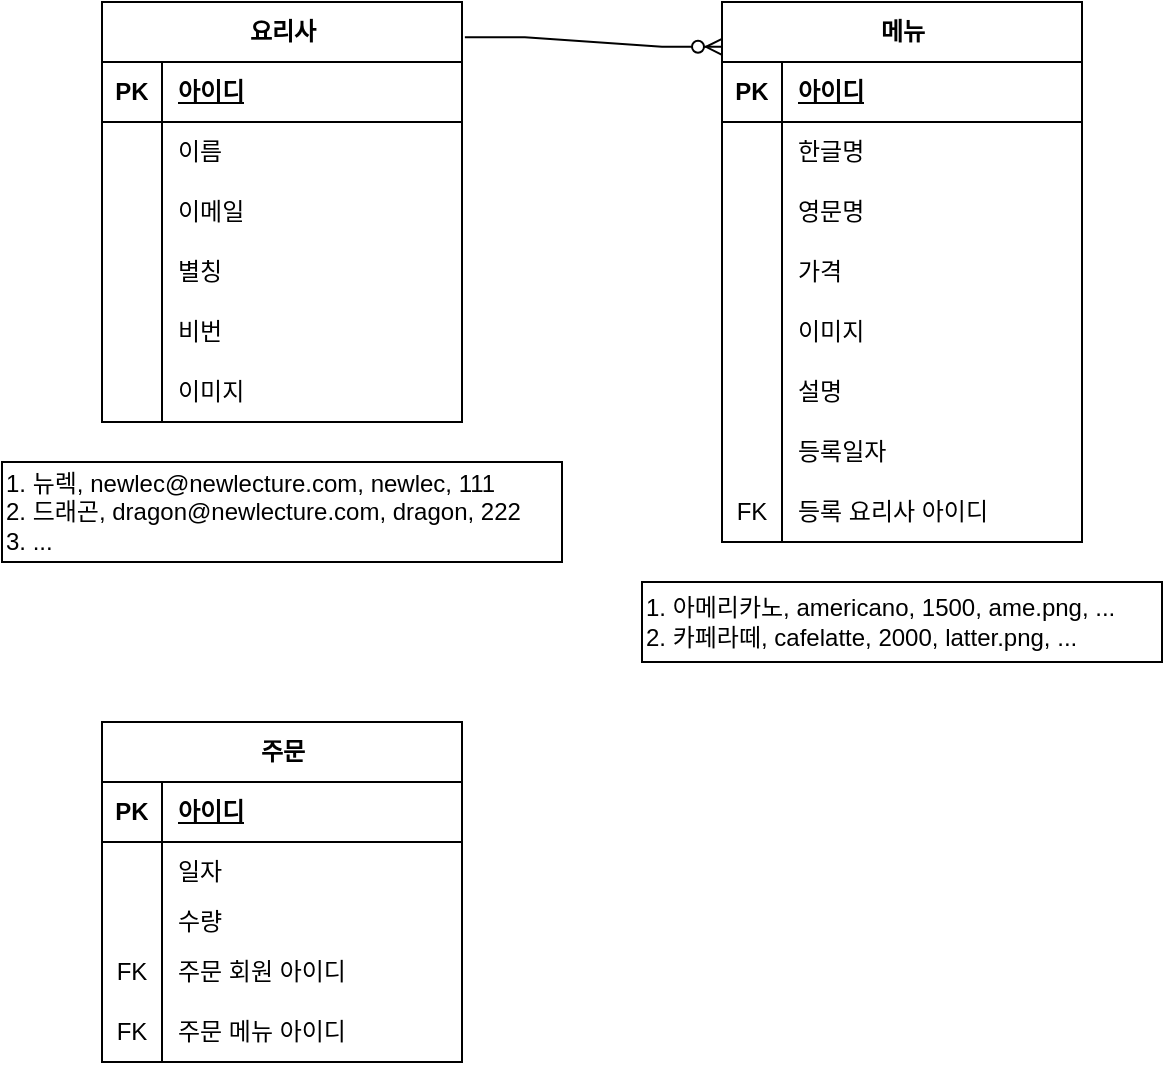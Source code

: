 <mxfile version="26.1.3">
  <diagram name="페이지-1" id="y4Y9PpMj5XMUW-volZBR">
    <mxGraphModel dx="743" dy="534" grid="1" gridSize="10" guides="1" tooltips="1" connect="1" arrows="1" fold="1" page="1" pageScale="1" pageWidth="827" pageHeight="1169" math="0" shadow="0">
      <root>
        <mxCell id="0" />
        <mxCell id="1" parent="0" />
        <mxCell id="IBh-1EUDVrMJ4g45w1ma-1" value="요리사" style="shape=table;startSize=30;container=1;collapsible=1;childLayout=tableLayout;fixedRows=1;rowLines=0;fontStyle=1;align=center;resizeLast=1;html=1;" vertex="1" parent="1">
          <mxGeometry x="250" y="270" width="180" height="210" as="geometry" />
        </mxCell>
        <mxCell id="IBh-1EUDVrMJ4g45w1ma-2" value="" style="shape=tableRow;horizontal=0;startSize=0;swimlaneHead=0;swimlaneBody=0;fillColor=none;collapsible=0;dropTarget=0;points=[[0,0.5],[1,0.5]];portConstraint=eastwest;top=0;left=0;right=0;bottom=1;" vertex="1" parent="IBh-1EUDVrMJ4g45w1ma-1">
          <mxGeometry y="30" width="180" height="30" as="geometry" />
        </mxCell>
        <mxCell id="IBh-1EUDVrMJ4g45w1ma-3" value="PK" style="shape=partialRectangle;connectable=0;fillColor=none;top=0;left=0;bottom=0;right=0;fontStyle=1;overflow=hidden;whiteSpace=wrap;html=1;" vertex="1" parent="IBh-1EUDVrMJ4g45w1ma-2">
          <mxGeometry width="30" height="30" as="geometry">
            <mxRectangle width="30" height="30" as="alternateBounds" />
          </mxGeometry>
        </mxCell>
        <mxCell id="IBh-1EUDVrMJ4g45w1ma-4" value="아이디" style="shape=partialRectangle;connectable=0;fillColor=none;top=0;left=0;bottom=0;right=0;align=left;spacingLeft=6;fontStyle=5;overflow=hidden;whiteSpace=wrap;html=1;" vertex="1" parent="IBh-1EUDVrMJ4g45w1ma-2">
          <mxGeometry x="30" width="150" height="30" as="geometry">
            <mxRectangle width="150" height="30" as="alternateBounds" />
          </mxGeometry>
        </mxCell>
        <mxCell id="IBh-1EUDVrMJ4g45w1ma-5" value="" style="shape=tableRow;horizontal=0;startSize=0;swimlaneHead=0;swimlaneBody=0;fillColor=none;collapsible=0;dropTarget=0;points=[[0,0.5],[1,0.5]];portConstraint=eastwest;top=0;left=0;right=0;bottom=0;" vertex="1" parent="IBh-1EUDVrMJ4g45w1ma-1">
          <mxGeometry y="60" width="180" height="30" as="geometry" />
        </mxCell>
        <mxCell id="IBh-1EUDVrMJ4g45w1ma-6" value="" style="shape=partialRectangle;connectable=0;fillColor=none;top=0;left=0;bottom=0;right=0;editable=1;overflow=hidden;whiteSpace=wrap;html=1;" vertex="1" parent="IBh-1EUDVrMJ4g45w1ma-5">
          <mxGeometry width="30" height="30" as="geometry">
            <mxRectangle width="30" height="30" as="alternateBounds" />
          </mxGeometry>
        </mxCell>
        <mxCell id="IBh-1EUDVrMJ4g45w1ma-7" value="이름" style="shape=partialRectangle;connectable=0;fillColor=none;top=0;left=0;bottom=0;right=0;align=left;spacingLeft=6;overflow=hidden;whiteSpace=wrap;html=1;" vertex="1" parent="IBh-1EUDVrMJ4g45w1ma-5">
          <mxGeometry x="30" width="150" height="30" as="geometry">
            <mxRectangle width="150" height="30" as="alternateBounds" />
          </mxGeometry>
        </mxCell>
        <mxCell id="IBh-1EUDVrMJ4g45w1ma-30" value="" style="shape=tableRow;horizontal=0;startSize=0;swimlaneHead=0;swimlaneBody=0;fillColor=none;collapsible=0;dropTarget=0;points=[[0,0.5],[1,0.5]];portConstraint=eastwest;top=0;left=0;right=0;bottom=0;" vertex="1" parent="IBh-1EUDVrMJ4g45w1ma-1">
          <mxGeometry y="90" width="180" height="30" as="geometry" />
        </mxCell>
        <mxCell id="IBh-1EUDVrMJ4g45w1ma-31" value="" style="shape=partialRectangle;connectable=0;fillColor=none;top=0;left=0;bottom=0;right=0;editable=1;overflow=hidden;whiteSpace=wrap;html=1;" vertex="1" parent="IBh-1EUDVrMJ4g45w1ma-30">
          <mxGeometry width="30" height="30" as="geometry">
            <mxRectangle width="30" height="30" as="alternateBounds" />
          </mxGeometry>
        </mxCell>
        <mxCell id="IBh-1EUDVrMJ4g45w1ma-32" value="이메일" style="shape=partialRectangle;connectable=0;fillColor=none;top=0;left=0;bottom=0;right=0;align=left;spacingLeft=6;overflow=hidden;whiteSpace=wrap;html=1;" vertex="1" parent="IBh-1EUDVrMJ4g45w1ma-30">
          <mxGeometry x="30" width="150" height="30" as="geometry">
            <mxRectangle width="150" height="30" as="alternateBounds" />
          </mxGeometry>
        </mxCell>
        <mxCell id="IBh-1EUDVrMJ4g45w1ma-8" value="" style="shape=tableRow;horizontal=0;startSize=0;swimlaneHead=0;swimlaneBody=0;fillColor=none;collapsible=0;dropTarget=0;points=[[0,0.5],[1,0.5]];portConstraint=eastwest;top=0;left=0;right=0;bottom=0;" vertex="1" parent="IBh-1EUDVrMJ4g45w1ma-1">
          <mxGeometry y="120" width="180" height="30" as="geometry" />
        </mxCell>
        <mxCell id="IBh-1EUDVrMJ4g45w1ma-9" value="" style="shape=partialRectangle;connectable=0;fillColor=none;top=0;left=0;bottom=0;right=0;editable=1;overflow=hidden;whiteSpace=wrap;html=1;" vertex="1" parent="IBh-1EUDVrMJ4g45w1ma-8">
          <mxGeometry width="30" height="30" as="geometry">
            <mxRectangle width="30" height="30" as="alternateBounds" />
          </mxGeometry>
        </mxCell>
        <mxCell id="IBh-1EUDVrMJ4g45w1ma-10" value="별칭" style="shape=partialRectangle;connectable=0;fillColor=none;top=0;left=0;bottom=0;right=0;align=left;spacingLeft=6;overflow=hidden;whiteSpace=wrap;html=1;" vertex="1" parent="IBh-1EUDVrMJ4g45w1ma-8">
          <mxGeometry x="30" width="150" height="30" as="geometry">
            <mxRectangle width="150" height="30" as="alternateBounds" />
          </mxGeometry>
        </mxCell>
        <mxCell id="IBh-1EUDVrMJ4g45w1ma-11" value="" style="shape=tableRow;horizontal=0;startSize=0;swimlaneHead=0;swimlaneBody=0;fillColor=none;collapsible=0;dropTarget=0;points=[[0,0.5],[1,0.5]];portConstraint=eastwest;top=0;left=0;right=0;bottom=0;" vertex="1" parent="IBh-1EUDVrMJ4g45w1ma-1">
          <mxGeometry y="150" width="180" height="30" as="geometry" />
        </mxCell>
        <mxCell id="IBh-1EUDVrMJ4g45w1ma-12" value="" style="shape=partialRectangle;connectable=0;fillColor=none;top=0;left=0;bottom=0;right=0;editable=1;overflow=hidden;whiteSpace=wrap;html=1;" vertex="1" parent="IBh-1EUDVrMJ4g45w1ma-11">
          <mxGeometry width="30" height="30" as="geometry">
            <mxRectangle width="30" height="30" as="alternateBounds" />
          </mxGeometry>
        </mxCell>
        <mxCell id="IBh-1EUDVrMJ4g45w1ma-13" value="비번" style="shape=partialRectangle;connectable=0;fillColor=none;top=0;left=0;bottom=0;right=0;align=left;spacingLeft=6;overflow=hidden;whiteSpace=wrap;html=1;" vertex="1" parent="IBh-1EUDVrMJ4g45w1ma-11">
          <mxGeometry x="30" width="150" height="30" as="geometry">
            <mxRectangle width="150" height="30" as="alternateBounds" />
          </mxGeometry>
        </mxCell>
        <mxCell id="IBh-1EUDVrMJ4g45w1ma-27" value="" style="shape=tableRow;horizontal=0;startSize=0;swimlaneHead=0;swimlaneBody=0;fillColor=none;collapsible=0;dropTarget=0;points=[[0,0.5],[1,0.5]];portConstraint=eastwest;top=0;left=0;right=0;bottom=0;" vertex="1" parent="IBh-1EUDVrMJ4g45w1ma-1">
          <mxGeometry y="180" width="180" height="30" as="geometry" />
        </mxCell>
        <mxCell id="IBh-1EUDVrMJ4g45w1ma-28" value="" style="shape=partialRectangle;connectable=0;fillColor=none;top=0;left=0;bottom=0;right=0;editable=1;overflow=hidden;whiteSpace=wrap;html=1;" vertex="1" parent="IBh-1EUDVrMJ4g45w1ma-27">
          <mxGeometry width="30" height="30" as="geometry">
            <mxRectangle width="30" height="30" as="alternateBounds" />
          </mxGeometry>
        </mxCell>
        <mxCell id="IBh-1EUDVrMJ4g45w1ma-29" value="이미지" style="shape=partialRectangle;connectable=0;fillColor=none;top=0;left=0;bottom=0;right=0;align=left;spacingLeft=6;overflow=hidden;whiteSpace=wrap;html=1;" vertex="1" parent="IBh-1EUDVrMJ4g45w1ma-27">
          <mxGeometry x="30" width="150" height="30" as="geometry">
            <mxRectangle width="150" height="30" as="alternateBounds" />
          </mxGeometry>
        </mxCell>
        <mxCell id="IBh-1EUDVrMJ4g45w1ma-33" value="메뉴" style="shape=table;startSize=30;container=1;collapsible=1;childLayout=tableLayout;fixedRows=1;rowLines=0;fontStyle=1;align=center;resizeLast=1;html=1;" vertex="1" parent="1">
          <mxGeometry x="560" y="270" width="180" height="270" as="geometry">
            <mxRectangle x="560" y="270" width="60" height="30" as="alternateBounds" />
          </mxGeometry>
        </mxCell>
        <mxCell id="IBh-1EUDVrMJ4g45w1ma-34" value="" style="shape=tableRow;horizontal=0;startSize=0;swimlaneHead=0;swimlaneBody=0;fillColor=none;collapsible=0;dropTarget=0;points=[[0,0.5],[1,0.5]];portConstraint=eastwest;top=0;left=0;right=0;bottom=1;" vertex="1" parent="IBh-1EUDVrMJ4g45w1ma-33">
          <mxGeometry y="30" width="180" height="30" as="geometry" />
        </mxCell>
        <mxCell id="IBh-1EUDVrMJ4g45w1ma-35" value="PK" style="shape=partialRectangle;connectable=0;fillColor=none;top=0;left=0;bottom=0;right=0;fontStyle=1;overflow=hidden;whiteSpace=wrap;html=1;" vertex="1" parent="IBh-1EUDVrMJ4g45w1ma-34">
          <mxGeometry width="30" height="30" as="geometry">
            <mxRectangle width="30" height="30" as="alternateBounds" />
          </mxGeometry>
        </mxCell>
        <mxCell id="IBh-1EUDVrMJ4g45w1ma-36" value="아이디" style="shape=partialRectangle;connectable=0;fillColor=none;top=0;left=0;bottom=0;right=0;align=left;spacingLeft=6;fontStyle=5;overflow=hidden;whiteSpace=wrap;html=1;" vertex="1" parent="IBh-1EUDVrMJ4g45w1ma-34">
          <mxGeometry x="30" width="150" height="30" as="geometry">
            <mxRectangle width="150" height="30" as="alternateBounds" />
          </mxGeometry>
        </mxCell>
        <mxCell id="IBh-1EUDVrMJ4g45w1ma-40" value="" style="shape=tableRow;horizontal=0;startSize=0;swimlaneHead=0;swimlaneBody=0;fillColor=none;collapsible=0;dropTarget=0;points=[[0,0.5],[1,0.5]];portConstraint=eastwest;top=0;left=0;right=0;bottom=0;" vertex="1" parent="IBh-1EUDVrMJ4g45w1ma-33">
          <mxGeometry y="60" width="180" height="30" as="geometry" />
        </mxCell>
        <mxCell id="IBh-1EUDVrMJ4g45w1ma-41" value="" style="shape=partialRectangle;connectable=0;fillColor=none;top=0;left=0;bottom=0;right=0;editable=1;overflow=hidden;whiteSpace=wrap;html=1;" vertex="1" parent="IBh-1EUDVrMJ4g45w1ma-40">
          <mxGeometry width="30" height="30" as="geometry">
            <mxRectangle width="30" height="30" as="alternateBounds" />
          </mxGeometry>
        </mxCell>
        <mxCell id="IBh-1EUDVrMJ4g45w1ma-42" value="한글명" style="shape=partialRectangle;connectable=0;fillColor=none;top=0;left=0;bottom=0;right=0;align=left;spacingLeft=6;overflow=hidden;whiteSpace=wrap;html=1;" vertex="1" parent="IBh-1EUDVrMJ4g45w1ma-40">
          <mxGeometry x="30" width="150" height="30" as="geometry">
            <mxRectangle width="150" height="30" as="alternateBounds" />
          </mxGeometry>
        </mxCell>
        <mxCell id="IBh-1EUDVrMJ4g45w1ma-43" value="" style="shape=tableRow;horizontal=0;startSize=0;swimlaneHead=0;swimlaneBody=0;fillColor=none;collapsible=0;dropTarget=0;points=[[0,0.5],[1,0.5]];portConstraint=eastwest;top=0;left=0;right=0;bottom=0;" vertex="1" parent="IBh-1EUDVrMJ4g45w1ma-33">
          <mxGeometry y="90" width="180" height="30" as="geometry" />
        </mxCell>
        <mxCell id="IBh-1EUDVrMJ4g45w1ma-44" value="" style="shape=partialRectangle;connectable=0;fillColor=none;top=0;left=0;bottom=0;right=0;editable=1;overflow=hidden;whiteSpace=wrap;html=1;" vertex="1" parent="IBh-1EUDVrMJ4g45w1ma-43">
          <mxGeometry width="30" height="30" as="geometry">
            <mxRectangle width="30" height="30" as="alternateBounds" />
          </mxGeometry>
        </mxCell>
        <mxCell id="IBh-1EUDVrMJ4g45w1ma-45" value="영문명" style="shape=partialRectangle;connectable=0;fillColor=none;top=0;left=0;bottom=0;right=0;align=left;spacingLeft=6;overflow=hidden;whiteSpace=wrap;html=1;" vertex="1" parent="IBh-1EUDVrMJ4g45w1ma-43">
          <mxGeometry x="30" width="150" height="30" as="geometry">
            <mxRectangle width="150" height="30" as="alternateBounds" />
          </mxGeometry>
        </mxCell>
        <mxCell id="IBh-1EUDVrMJ4g45w1ma-46" value="" style="shape=tableRow;horizontal=0;startSize=0;swimlaneHead=0;swimlaneBody=0;fillColor=none;collapsible=0;dropTarget=0;points=[[0,0.5],[1,0.5]];portConstraint=eastwest;top=0;left=0;right=0;bottom=0;" vertex="1" parent="IBh-1EUDVrMJ4g45w1ma-33">
          <mxGeometry y="120" width="180" height="30" as="geometry" />
        </mxCell>
        <mxCell id="IBh-1EUDVrMJ4g45w1ma-47" value="" style="shape=partialRectangle;connectable=0;fillColor=none;top=0;left=0;bottom=0;right=0;editable=1;overflow=hidden;whiteSpace=wrap;html=1;" vertex="1" parent="IBh-1EUDVrMJ4g45w1ma-46">
          <mxGeometry width="30" height="30" as="geometry">
            <mxRectangle width="30" height="30" as="alternateBounds" />
          </mxGeometry>
        </mxCell>
        <mxCell id="IBh-1EUDVrMJ4g45w1ma-48" value="가격" style="shape=partialRectangle;connectable=0;fillColor=none;top=0;left=0;bottom=0;right=0;align=left;spacingLeft=6;overflow=hidden;whiteSpace=wrap;html=1;" vertex="1" parent="IBh-1EUDVrMJ4g45w1ma-46">
          <mxGeometry x="30" width="150" height="30" as="geometry">
            <mxRectangle width="150" height="30" as="alternateBounds" />
          </mxGeometry>
        </mxCell>
        <mxCell id="IBh-1EUDVrMJ4g45w1ma-49" value="" style="shape=tableRow;horizontal=0;startSize=0;swimlaneHead=0;swimlaneBody=0;fillColor=none;collapsible=0;dropTarget=0;points=[[0,0.5],[1,0.5]];portConstraint=eastwest;top=0;left=0;right=0;bottom=0;" vertex="1" parent="IBh-1EUDVrMJ4g45w1ma-33">
          <mxGeometry y="150" width="180" height="30" as="geometry" />
        </mxCell>
        <mxCell id="IBh-1EUDVrMJ4g45w1ma-50" value="" style="shape=partialRectangle;connectable=0;fillColor=none;top=0;left=0;bottom=0;right=0;editable=1;overflow=hidden;whiteSpace=wrap;html=1;" vertex="1" parent="IBh-1EUDVrMJ4g45w1ma-49">
          <mxGeometry width="30" height="30" as="geometry">
            <mxRectangle width="30" height="30" as="alternateBounds" />
          </mxGeometry>
        </mxCell>
        <mxCell id="IBh-1EUDVrMJ4g45w1ma-51" value="이미지" style="shape=partialRectangle;connectable=0;fillColor=none;top=0;left=0;bottom=0;right=0;align=left;spacingLeft=6;overflow=hidden;whiteSpace=wrap;html=1;" vertex="1" parent="IBh-1EUDVrMJ4g45w1ma-49">
          <mxGeometry x="30" width="150" height="30" as="geometry">
            <mxRectangle width="150" height="30" as="alternateBounds" />
          </mxGeometry>
        </mxCell>
        <mxCell id="IBh-1EUDVrMJ4g45w1ma-52" value="" style="shape=tableRow;horizontal=0;startSize=0;swimlaneHead=0;swimlaneBody=0;fillColor=none;collapsible=0;dropTarget=0;points=[[0,0.5],[1,0.5]];portConstraint=eastwest;top=0;left=0;right=0;bottom=0;" vertex="1" parent="IBh-1EUDVrMJ4g45w1ma-33">
          <mxGeometry y="180" width="180" height="30" as="geometry" />
        </mxCell>
        <mxCell id="IBh-1EUDVrMJ4g45w1ma-53" value="" style="shape=partialRectangle;connectable=0;fillColor=none;top=0;left=0;bottom=0;right=0;editable=1;overflow=hidden;whiteSpace=wrap;html=1;" vertex="1" parent="IBh-1EUDVrMJ4g45w1ma-52">
          <mxGeometry width="30" height="30" as="geometry">
            <mxRectangle width="30" height="30" as="alternateBounds" />
          </mxGeometry>
        </mxCell>
        <mxCell id="IBh-1EUDVrMJ4g45w1ma-54" value="설명" style="shape=partialRectangle;connectable=0;fillColor=none;top=0;left=0;bottom=0;right=0;align=left;spacingLeft=6;overflow=hidden;whiteSpace=wrap;html=1;" vertex="1" parent="IBh-1EUDVrMJ4g45w1ma-52">
          <mxGeometry x="30" width="150" height="30" as="geometry">
            <mxRectangle width="150" height="30" as="alternateBounds" />
          </mxGeometry>
        </mxCell>
        <mxCell id="IBh-1EUDVrMJ4g45w1ma-74" value="" style="shape=tableRow;horizontal=0;startSize=0;swimlaneHead=0;swimlaneBody=0;fillColor=none;collapsible=0;dropTarget=0;points=[[0,0.5],[1,0.5]];portConstraint=eastwest;top=0;left=0;right=0;bottom=0;" vertex="1" parent="IBh-1EUDVrMJ4g45w1ma-33">
          <mxGeometry y="210" width="180" height="30" as="geometry" />
        </mxCell>
        <mxCell id="IBh-1EUDVrMJ4g45w1ma-75" value="" style="shape=partialRectangle;connectable=0;fillColor=none;top=0;left=0;bottom=0;right=0;editable=1;overflow=hidden;whiteSpace=wrap;html=1;" vertex="1" parent="IBh-1EUDVrMJ4g45w1ma-74">
          <mxGeometry width="30" height="30" as="geometry">
            <mxRectangle width="30" height="30" as="alternateBounds" />
          </mxGeometry>
        </mxCell>
        <mxCell id="IBh-1EUDVrMJ4g45w1ma-76" value="등록일자" style="shape=partialRectangle;connectable=0;fillColor=none;top=0;left=0;bottom=0;right=0;align=left;spacingLeft=6;overflow=hidden;whiteSpace=wrap;html=1;" vertex="1" parent="IBh-1EUDVrMJ4g45w1ma-74">
          <mxGeometry x="30" width="150" height="30" as="geometry">
            <mxRectangle width="150" height="30" as="alternateBounds" />
          </mxGeometry>
        </mxCell>
        <mxCell id="IBh-1EUDVrMJ4g45w1ma-78" value="" style="shape=tableRow;horizontal=0;startSize=0;swimlaneHead=0;swimlaneBody=0;fillColor=none;collapsible=0;dropTarget=0;points=[[0,0.5],[1,0.5]];portConstraint=eastwest;top=0;left=0;right=0;bottom=0;" vertex="1" parent="IBh-1EUDVrMJ4g45w1ma-33">
          <mxGeometry y="240" width="180" height="30" as="geometry" />
        </mxCell>
        <mxCell id="IBh-1EUDVrMJ4g45w1ma-79" value="FK" style="shape=partialRectangle;connectable=0;fillColor=none;top=0;left=0;bottom=0;right=0;editable=1;overflow=hidden;whiteSpace=wrap;html=1;" vertex="1" parent="IBh-1EUDVrMJ4g45w1ma-78">
          <mxGeometry width="30" height="30" as="geometry">
            <mxRectangle width="30" height="30" as="alternateBounds" />
          </mxGeometry>
        </mxCell>
        <mxCell id="IBh-1EUDVrMJ4g45w1ma-80" value="등록 요리사 아이디" style="shape=partialRectangle;connectable=0;fillColor=none;top=0;left=0;bottom=0;right=0;align=left;spacingLeft=6;overflow=hidden;whiteSpace=wrap;html=1;" vertex="1" parent="IBh-1EUDVrMJ4g45w1ma-78">
          <mxGeometry x="30" width="150" height="30" as="geometry">
            <mxRectangle width="150" height="30" as="alternateBounds" />
          </mxGeometry>
        </mxCell>
        <mxCell id="IBh-1EUDVrMJ4g45w1ma-55" value="주문" style="shape=table;startSize=30;container=1;collapsible=1;childLayout=tableLayout;fixedRows=1;rowLines=0;fontStyle=1;align=center;resizeLast=1;html=1;" vertex="1" parent="1">
          <mxGeometry x="250" y="630" width="180" height="170" as="geometry" />
        </mxCell>
        <mxCell id="IBh-1EUDVrMJ4g45w1ma-56" value="" style="shape=tableRow;horizontal=0;startSize=0;swimlaneHead=0;swimlaneBody=0;fillColor=none;collapsible=0;dropTarget=0;points=[[0,0.5],[1,0.5]];portConstraint=eastwest;top=0;left=0;right=0;bottom=1;" vertex="1" parent="IBh-1EUDVrMJ4g45w1ma-55">
          <mxGeometry y="30" width="180" height="30" as="geometry" />
        </mxCell>
        <mxCell id="IBh-1EUDVrMJ4g45w1ma-57" value="PK" style="shape=partialRectangle;connectable=0;fillColor=none;top=0;left=0;bottom=0;right=0;fontStyle=1;overflow=hidden;whiteSpace=wrap;html=1;" vertex="1" parent="IBh-1EUDVrMJ4g45w1ma-56">
          <mxGeometry width="30" height="30" as="geometry">
            <mxRectangle width="30" height="30" as="alternateBounds" />
          </mxGeometry>
        </mxCell>
        <mxCell id="IBh-1EUDVrMJ4g45w1ma-58" value="아이디" style="shape=partialRectangle;connectable=0;fillColor=none;top=0;left=0;bottom=0;right=0;align=left;spacingLeft=6;fontStyle=5;overflow=hidden;whiteSpace=wrap;html=1;" vertex="1" parent="IBh-1EUDVrMJ4g45w1ma-56">
          <mxGeometry x="30" width="150" height="30" as="geometry">
            <mxRectangle width="150" height="30" as="alternateBounds" />
          </mxGeometry>
        </mxCell>
        <mxCell id="IBh-1EUDVrMJ4g45w1ma-59" value="" style="shape=tableRow;horizontal=0;startSize=0;swimlaneHead=0;swimlaneBody=0;fillColor=none;collapsible=0;dropTarget=0;points=[[0,0.5],[1,0.5]];portConstraint=eastwest;top=0;left=0;right=0;bottom=0;" vertex="1" parent="IBh-1EUDVrMJ4g45w1ma-55">
          <mxGeometry y="60" width="180" height="30" as="geometry" />
        </mxCell>
        <mxCell id="IBh-1EUDVrMJ4g45w1ma-60" value="" style="shape=partialRectangle;connectable=0;fillColor=none;top=0;left=0;bottom=0;right=0;editable=1;overflow=hidden;whiteSpace=wrap;html=1;" vertex="1" parent="IBh-1EUDVrMJ4g45w1ma-59">
          <mxGeometry width="30" height="30" as="geometry">
            <mxRectangle width="30" height="30" as="alternateBounds" />
          </mxGeometry>
        </mxCell>
        <mxCell id="IBh-1EUDVrMJ4g45w1ma-61" value="일자" style="shape=partialRectangle;connectable=0;fillColor=none;top=0;left=0;bottom=0;right=0;align=left;spacingLeft=6;overflow=hidden;whiteSpace=wrap;html=1;" vertex="1" parent="IBh-1EUDVrMJ4g45w1ma-59">
          <mxGeometry x="30" width="150" height="30" as="geometry">
            <mxRectangle width="150" height="30" as="alternateBounds" />
          </mxGeometry>
        </mxCell>
        <mxCell id="IBh-1EUDVrMJ4g45w1ma-62" value="" style="shape=tableRow;horizontal=0;startSize=0;swimlaneHead=0;swimlaneBody=0;fillColor=none;collapsible=0;dropTarget=0;points=[[0,0.5],[1,0.5]];portConstraint=eastwest;top=0;left=0;right=0;bottom=0;" vertex="1" parent="IBh-1EUDVrMJ4g45w1ma-55">
          <mxGeometry y="90" width="180" height="20" as="geometry" />
        </mxCell>
        <mxCell id="IBh-1EUDVrMJ4g45w1ma-63" value="" style="shape=partialRectangle;connectable=0;fillColor=none;top=0;left=0;bottom=0;right=0;editable=1;overflow=hidden;whiteSpace=wrap;html=1;" vertex="1" parent="IBh-1EUDVrMJ4g45w1ma-62">
          <mxGeometry width="30" height="20" as="geometry">
            <mxRectangle width="30" height="20" as="alternateBounds" />
          </mxGeometry>
        </mxCell>
        <mxCell id="IBh-1EUDVrMJ4g45w1ma-64" value="수량" style="shape=partialRectangle;connectable=0;fillColor=none;top=0;left=0;bottom=0;right=0;align=left;spacingLeft=6;overflow=hidden;whiteSpace=wrap;html=1;" vertex="1" parent="IBh-1EUDVrMJ4g45w1ma-62">
          <mxGeometry x="30" width="150" height="20" as="geometry">
            <mxRectangle width="150" height="20" as="alternateBounds" />
          </mxGeometry>
        </mxCell>
        <mxCell id="IBh-1EUDVrMJ4g45w1ma-68" value="" style="shape=tableRow;horizontal=0;startSize=0;swimlaneHead=0;swimlaneBody=0;fillColor=none;collapsible=0;dropTarget=0;points=[[0,0.5],[1,0.5]];portConstraint=eastwest;top=0;left=0;right=0;bottom=0;" vertex="1" parent="IBh-1EUDVrMJ4g45w1ma-55">
          <mxGeometry y="110" width="180" height="30" as="geometry" />
        </mxCell>
        <mxCell id="IBh-1EUDVrMJ4g45w1ma-69" value="FK" style="shape=partialRectangle;connectable=0;fillColor=none;top=0;left=0;bottom=0;right=0;editable=1;overflow=hidden;whiteSpace=wrap;html=1;" vertex="1" parent="IBh-1EUDVrMJ4g45w1ma-68">
          <mxGeometry width="30" height="30" as="geometry">
            <mxRectangle width="30" height="30" as="alternateBounds" />
          </mxGeometry>
        </mxCell>
        <mxCell id="IBh-1EUDVrMJ4g45w1ma-70" value="주문 회원 아이디" style="shape=partialRectangle;connectable=0;fillColor=none;top=0;left=0;bottom=0;right=0;align=left;spacingLeft=6;overflow=hidden;whiteSpace=wrap;html=1;" vertex="1" parent="IBh-1EUDVrMJ4g45w1ma-68">
          <mxGeometry x="30" width="150" height="30" as="geometry">
            <mxRectangle width="150" height="30" as="alternateBounds" />
          </mxGeometry>
        </mxCell>
        <mxCell id="IBh-1EUDVrMJ4g45w1ma-71" value="" style="shape=tableRow;horizontal=0;startSize=0;swimlaneHead=0;swimlaneBody=0;fillColor=none;collapsible=0;dropTarget=0;points=[[0,0.5],[1,0.5]];portConstraint=eastwest;top=0;left=0;right=0;bottom=0;" vertex="1" parent="IBh-1EUDVrMJ4g45w1ma-55">
          <mxGeometry y="140" width="180" height="30" as="geometry" />
        </mxCell>
        <mxCell id="IBh-1EUDVrMJ4g45w1ma-72" value="FK" style="shape=partialRectangle;connectable=0;fillColor=none;top=0;left=0;bottom=0;right=0;editable=1;overflow=hidden;whiteSpace=wrap;html=1;" vertex="1" parent="IBh-1EUDVrMJ4g45w1ma-71">
          <mxGeometry width="30" height="30" as="geometry">
            <mxRectangle width="30" height="30" as="alternateBounds" />
          </mxGeometry>
        </mxCell>
        <mxCell id="IBh-1EUDVrMJ4g45w1ma-73" value="주문 메뉴 아이디" style="shape=partialRectangle;connectable=0;fillColor=none;top=0;left=0;bottom=0;right=0;align=left;spacingLeft=6;overflow=hidden;whiteSpace=wrap;html=1;" vertex="1" parent="IBh-1EUDVrMJ4g45w1ma-71">
          <mxGeometry x="30" width="150" height="30" as="geometry">
            <mxRectangle width="150" height="30" as="alternateBounds" />
          </mxGeometry>
        </mxCell>
        <mxCell id="IBh-1EUDVrMJ4g45w1ma-77" value="" style="edgeStyle=entityRelationEdgeStyle;fontSize=12;html=1;endArrow=ERzeroToMany;endFill=1;rounded=0;exitX=1.008;exitY=0.084;exitDx=0;exitDy=0;exitPerimeter=0;entryX=0;entryY=0.083;entryDx=0;entryDy=0;entryPerimeter=0;" edge="1" parent="1" source="IBh-1EUDVrMJ4g45w1ma-1" target="IBh-1EUDVrMJ4g45w1ma-33">
          <mxGeometry width="100" height="100" relative="1" as="geometry">
            <mxPoint x="510" y="490" as="sourcePoint" />
            <mxPoint x="610" y="390" as="targetPoint" />
            <Array as="points">
              <mxPoint x="550" y="280" />
              <mxPoint x="530" y="280" />
            </Array>
          </mxGeometry>
        </mxCell>
        <mxCell id="IBh-1EUDVrMJ4g45w1ma-81" value="1. 뉴렉, newlec@newlecture.com, newlec, 111&lt;div&gt;2. 드래곤, dragon@newlecture.com, dragon, 222&lt;/div&gt;&lt;div style=&quot;&quot;&gt;3. ...&lt;/div&gt;" style="whiteSpace=wrap;html=1;align=left;" vertex="1" parent="1">
          <mxGeometry x="200" y="500" width="280" height="50" as="geometry" />
        </mxCell>
        <mxCell id="IBh-1EUDVrMJ4g45w1ma-82" value="1. 아메리카노, americano, 1500, ame.png, ...&lt;div&gt;2. 카페라떼, cafelatte, 2000, latter.png, ...&lt;/div&gt;" style="whiteSpace=wrap;html=1;align=left;" vertex="1" parent="1">
          <mxGeometry x="520" y="560" width="260" height="40" as="geometry" />
        </mxCell>
      </root>
    </mxGraphModel>
  </diagram>
</mxfile>
